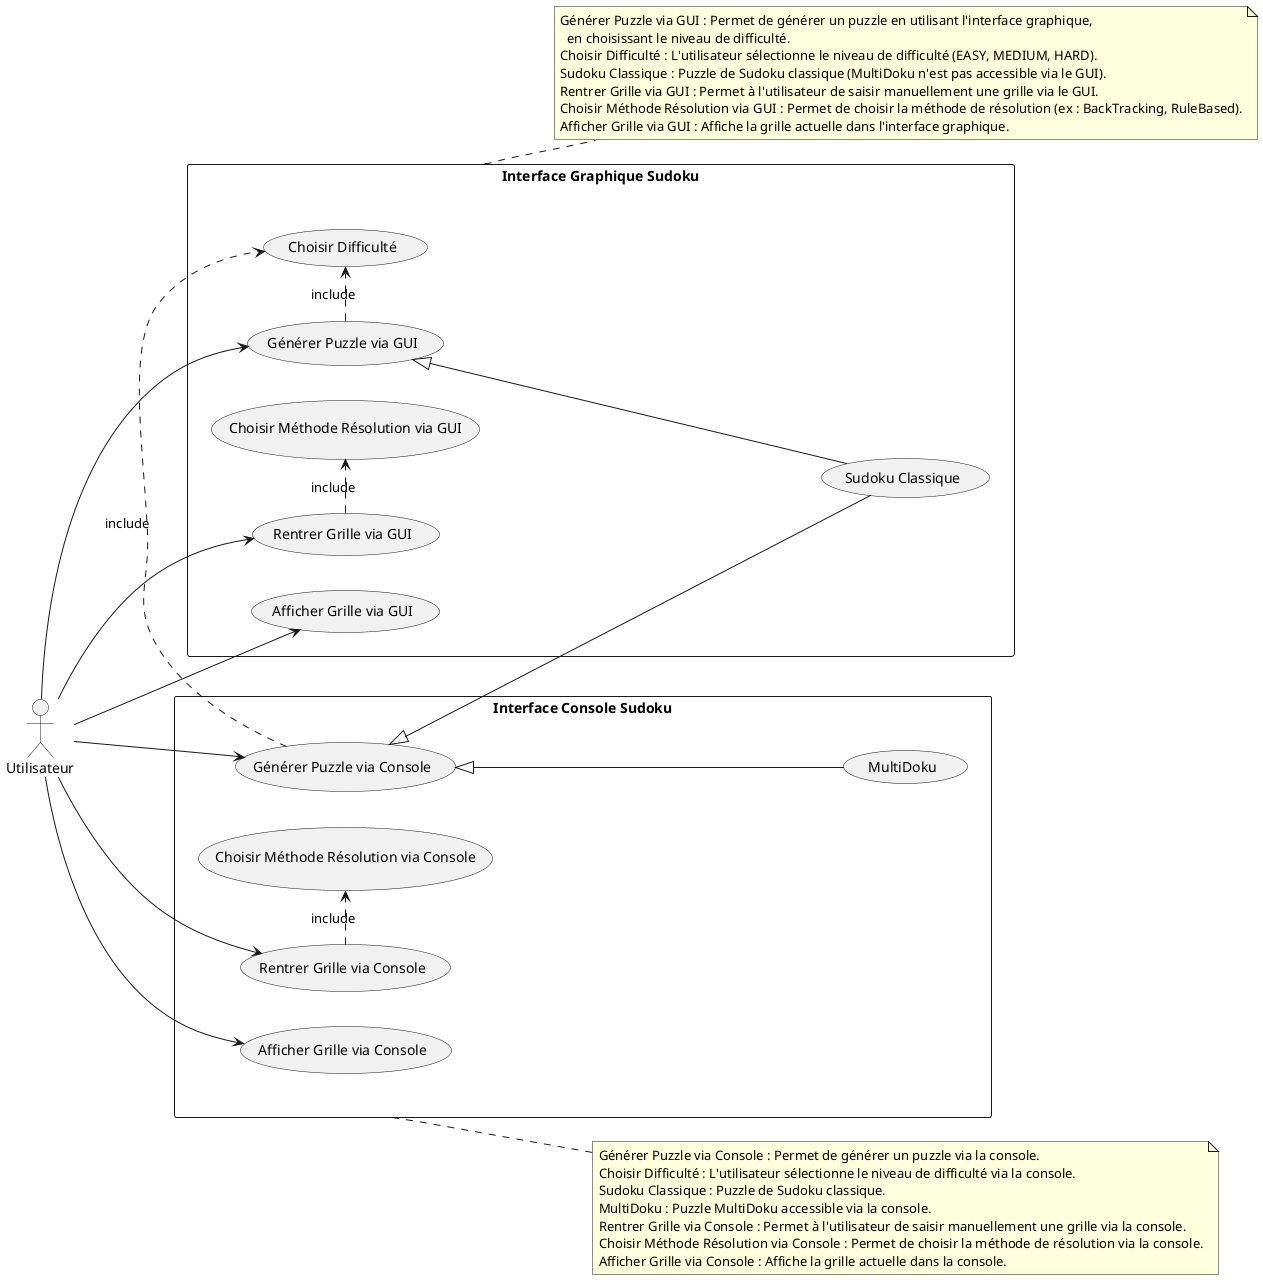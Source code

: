 @startuml
left to right direction

rectangle "Interface Graphique Sudoku" {
  (Générer Puzzle via GUI) .> (Choisir Difficulté) : include
  (Générer Puzzle via GUI) <|-- (Sudoku Classique)
  (Rentrer Grille via GUI) .> (Choisir Méthode Résolution via GUI) : include
  (Afficher Grille via GUI)
}
note right of "Interface Graphique Sudoku"
  Générer Puzzle via GUI : Permet de générer un puzzle en utilisant l'interface graphique,
    en choisissant le niveau de difficulté.
  Choisir Difficulté : L'utilisateur sélectionne le niveau de difficulté (EASY, MEDIUM, HARD).
  Sudoku Classique : Puzzle de Sudoku classique (MultiDoku n'est pas accessible via le GUI).
  Rentrer Grille via GUI : Permet à l'utilisateur de saisir manuellement une grille via le GUI.
  Choisir Méthode Résolution via GUI : Permet de choisir la méthode de résolution (ex : BackTracking, RuleBased).
  Afficher Grille via GUI : Affiche la grille actuelle dans l'interface graphique.
end note

rectangle "Interface Console Sudoku" {
  (Générer Puzzle via Console) .> (Choisir Difficulté) : include
  (Générer Puzzle via Console) <|-- (Sudoku Classique)
  (Générer Puzzle via Console) <|-- (MultiDoku)
  (Rentrer Grille via Console) .> (Choisir Méthode Résolution via Console) : include
  (Afficher Grille via Console)
}
note right of "Interface Console Sudoku"
  Générer Puzzle via Console : Permet de générer un puzzle via la console.
  Choisir Difficulté : L'utilisateur sélectionne le niveau de difficulté via la console.
  Sudoku Classique : Puzzle de Sudoku classique.
  MultiDoku : Puzzle MultiDoku accessible via la console.
  Rentrer Grille via Console : Permet à l'utilisateur de saisir manuellement une grille via la console.
  Choisir Méthode Résolution via Console : Permet de choisir la méthode de résolution via la console.
  Afficher Grille via Console : Affiche la grille actuelle dans la console.
end note

actor "Utilisateur" as User
User --> (Générer Puzzle via GUI)
User --> (Rentrer Grille via GUI)
User --> (Afficher Grille via GUI)
User --> (Générer Puzzle via Console)
User --> (Rentrer Grille via Console)
User --> (Afficher Grille via Console)

@enduml
